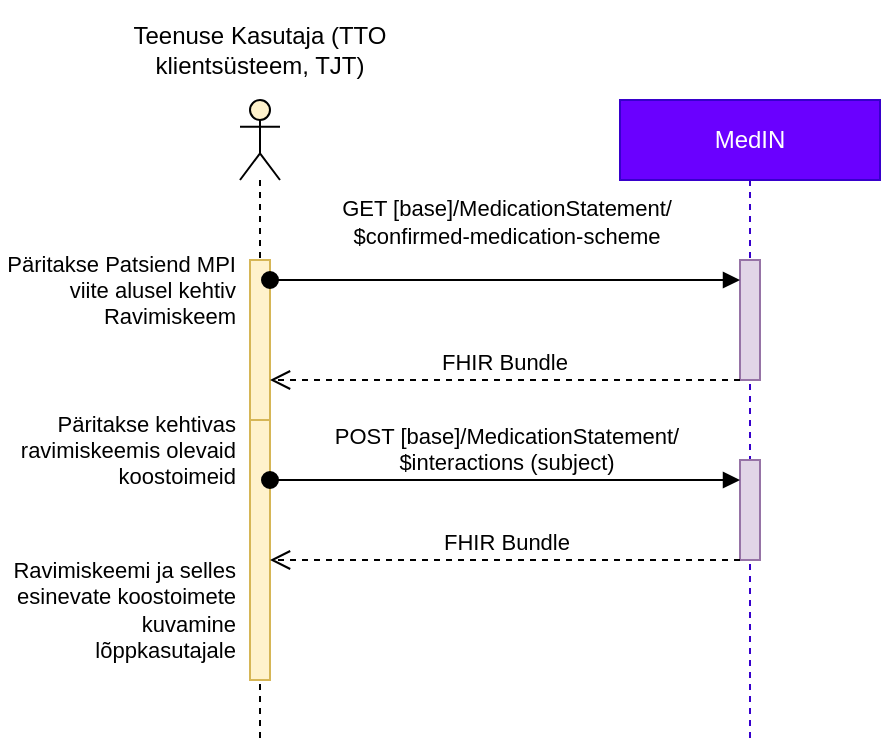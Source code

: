 <mxfile>
    <diagram id="KOKr89dBIyl6TckWVEDc" name="Page-1">
        <mxGraphModel dx="2034" dy="463" grid="1" gridSize="10" guides="1" tooltips="1" connect="1" arrows="1" fold="1" page="1" pageScale="1" pageWidth="850" pageHeight="1100" math="0" shadow="0">
            <root>
                <mxCell id="0"/>
                <mxCell id="1" parent="0"/>
                <mxCell id="2" value="" style="shape=umlLifeline;perimeter=lifelinePerimeter;whiteSpace=wrap;html=1;container=1;dropTarget=0;collapsible=0;recursiveResize=0;outlineConnect=0;portConstraint=eastwest;newEdgeStyle={&quot;edgeStyle&quot;:&quot;elbowEdgeStyle&quot;,&quot;elbow&quot;:&quot;vertical&quot;,&quot;curved&quot;:0,&quot;rounded&quot;:0};participant=umlActor;fillColor=#fff2cc;strokeColor=#000000;" vertex="1" parent="1">
                    <mxGeometry x="-310" y="560" width="20" height="320" as="geometry"/>
                </mxCell>
                <mxCell id="3" value="MedIN" style="shape=umlLifeline;perimeter=lifelinePerimeter;whiteSpace=wrap;html=1;container=1;dropTarget=0;collapsible=0;recursiveResize=0;outlineConnect=0;portConstraint=eastwest;newEdgeStyle={&quot;edgeStyle&quot;:&quot;elbowEdgeStyle&quot;,&quot;elbow&quot;:&quot;vertical&quot;,&quot;curved&quot;:0,&quot;rounded&quot;:0};fillColor=#6a00ff;strokeColor=#3700CC;fontColor=#ffffff;" vertex="1" parent="1">
                    <mxGeometry x="-120" y="560" width="130" height="320" as="geometry"/>
                </mxCell>
                <mxCell id="4" value="" style="html=1;points=[];perimeter=orthogonalPerimeter;outlineConnect=0;targetShapes=umlLifeline;portConstraint=eastwest;newEdgeStyle={&quot;edgeStyle&quot;:&quot;elbowEdgeStyle&quot;,&quot;elbow&quot;:&quot;vertical&quot;,&quot;curved&quot;:0,&quot;rounded&quot;:0};fillColor=#e1d5e7;strokeColor=#9673a6;" vertex="1" parent="3">
                    <mxGeometry x="60" y="80" width="10" height="60" as="geometry"/>
                </mxCell>
                <mxCell id="5" value="" style="html=1;points=[];perimeter=orthogonalPerimeter;outlineConnect=0;targetShapes=umlLifeline;portConstraint=eastwest;newEdgeStyle={&quot;edgeStyle&quot;:&quot;elbowEdgeStyle&quot;,&quot;elbow&quot;:&quot;vertical&quot;,&quot;curved&quot;:0,&quot;rounded&quot;:0};fillColor=#e1d5e7;strokeColor=#9673a6;" vertex="1" parent="3">
                    <mxGeometry x="60" y="180" width="10" height="50" as="geometry"/>
                </mxCell>
                <mxCell id="6" value="Teenuse Kasutaja (TTO klientsüsteem, TJT)" style="text;html=1;strokeColor=none;fillColor=none;align=center;verticalAlign=middle;whiteSpace=wrap;rounded=0;" vertex="1" parent="1">
                    <mxGeometry x="-370" y="510" width="140" height="50" as="geometry"/>
                </mxCell>
                <mxCell id="7" value="" style="html=1;points=[];perimeter=orthogonalPerimeter;outlineConnect=0;targetShapes=umlLifeline;portConstraint=eastwest;newEdgeStyle={&quot;edgeStyle&quot;:&quot;elbowEdgeStyle&quot;,&quot;elbow&quot;:&quot;vertical&quot;,&quot;curved&quot;:0,&quot;rounded&quot;:0};fillColor=#fff2cc;strokeColor=#d6b656;" vertex="1" parent="1">
                    <mxGeometry x="-305" y="640" width="10" height="80" as="geometry"/>
                </mxCell>
                <mxCell id="8" value="Päritakse Patsiend MPI viite alusel kehtiv Ravimiskeem" style="text;html=1;strokeColor=none;fillColor=none;align=right;verticalAlign=middle;whiteSpace=wrap;rounded=0;fontSize=11;" vertex="1" parent="1">
                    <mxGeometry x="-430" y="620" width="120" height="70" as="geometry"/>
                </mxCell>
                <mxCell id="9" value="&lt;div&gt;GET [base]/MedicationStatement/&lt;/div&gt;&lt;div&gt;$confirmed-medication-scheme&lt;/div&gt;&lt;div&gt;&lt;br style=&quot;text-wrap: wrap;&quot;&gt;&lt;/div&gt;" style="html=1;verticalAlign=bottom;startArrow=oval;startFill=1;endArrow=block;startSize=8;edgeStyle=elbowEdgeStyle;elbow=vertical;curved=0;rounded=0;" edge="1" parent="1" source="7" target="4">
                    <mxGeometry width="60" relative="1" as="geometry">
                        <mxPoint x="-295" y="854.58" as="sourcePoint"/>
                        <mxPoint x="-235" y="854.58" as="targetPoint"/>
                        <Array as="points">
                            <mxPoint x="-160" y="650"/>
                            <mxPoint x="-280" y="855"/>
                        </Array>
                    </mxGeometry>
                </mxCell>
                <mxCell id="10" value="FHIR Bundle" style="html=1;verticalAlign=bottom;endArrow=open;dashed=1;endSize=8;edgeStyle=elbowEdgeStyle;elbow=vertical;curved=0;rounded=0;" edge="1" parent="1" source="4" target="7">
                    <mxGeometry x="0.004" relative="1" as="geometry">
                        <mxPoint x="-120" y="930" as="sourcePoint"/>
                        <mxPoint x="-200" y="930" as="targetPoint"/>
                        <Array as="points">
                            <mxPoint x="-140" y="700"/>
                            <mxPoint x="-210" y="940"/>
                        </Array>
                        <mxPoint as="offset"/>
                    </mxGeometry>
                </mxCell>
                <mxCell id="11" value="Ravimiskeemi ja selles esinevate koostoimete kuvamine lõppkasutajale" style="text;html=1;strokeColor=none;fillColor=none;align=right;verticalAlign=middle;whiteSpace=wrap;rounded=0;fontSize=11;" vertex="1" parent="1">
                    <mxGeometry x="-430" y="800" width="120" height="30" as="geometry"/>
                </mxCell>
                <mxCell id="12" value="" style="html=1;points=[];perimeter=orthogonalPerimeter;outlineConnect=0;targetShapes=umlLifeline;portConstraint=eastwest;newEdgeStyle={&quot;edgeStyle&quot;:&quot;elbowEdgeStyle&quot;,&quot;elbow&quot;:&quot;vertical&quot;,&quot;curved&quot;:0,&quot;rounded&quot;:0};fillColor=#fff2cc;strokeColor=#d6b656;" vertex="1" parent="1">
                    <mxGeometry x="-305" y="720" width="10" height="130" as="geometry"/>
                </mxCell>
                <mxCell id="13" value="Päritakse kehtivas ravimiskeemis olevaid koostoimeid" style="text;html=1;strokeColor=none;fillColor=none;align=right;verticalAlign=middle;whiteSpace=wrap;rounded=0;fontSize=11;" vertex="1" parent="1">
                    <mxGeometry x="-430" y="700" width="120" height="70" as="geometry"/>
                </mxCell>
                <mxCell id="14" value="POST [base]/MedicationStatement/&lt;div&gt;$interactions (subject)&lt;/div&gt;" style="html=1;verticalAlign=bottom;startArrow=oval;startFill=1;endArrow=block;startSize=8;edgeStyle=elbowEdgeStyle;elbow=vertical;curved=0;rounded=0;" edge="1" parent="1" source="12" target="5">
                    <mxGeometry width="60" relative="1" as="geometry">
                        <mxPoint x="-260" y="1054.58" as="sourcePoint"/>
                        <mxPoint x="-200" y="1054.58" as="targetPoint"/>
                        <Array as="points">
                            <mxPoint x="-120" y="750"/>
                            <mxPoint x="-270" y="760"/>
                            <mxPoint x="-110" y="990"/>
                            <mxPoint x="-245" y="1055"/>
                        </Array>
                    </mxGeometry>
                </mxCell>
                <mxCell id="15" value="FHIR Bundle" style="html=1;verticalAlign=bottom;endArrow=open;dashed=1;endSize=8;edgeStyle=elbowEdgeStyle;elbow=vertical;curved=0;rounded=0;" edge="1" parent="1" source="5" target="12">
                    <mxGeometry relative="1" as="geometry">
                        <mxPoint x="-85" y="1130" as="sourcePoint"/>
                        <mxPoint x="-165" y="1130" as="targetPoint"/>
                        <Array as="points">
                            <mxPoint x="-110" y="790"/>
                            <mxPoint x="-140" y="1080"/>
                            <mxPoint x="-175" y="1140"/>
                        </Array>
                    </mxGeometry>
                </mxCell>
            </root>
        </mxGraphModel>
    </diagram>
</mxfile>